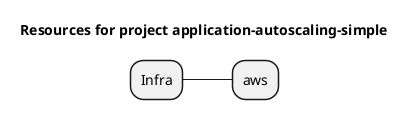 @startmindmap
title Resources for project application-autoscaling-simple
skinparam monochrome true
+ Infra
++ aws

@endmindmap